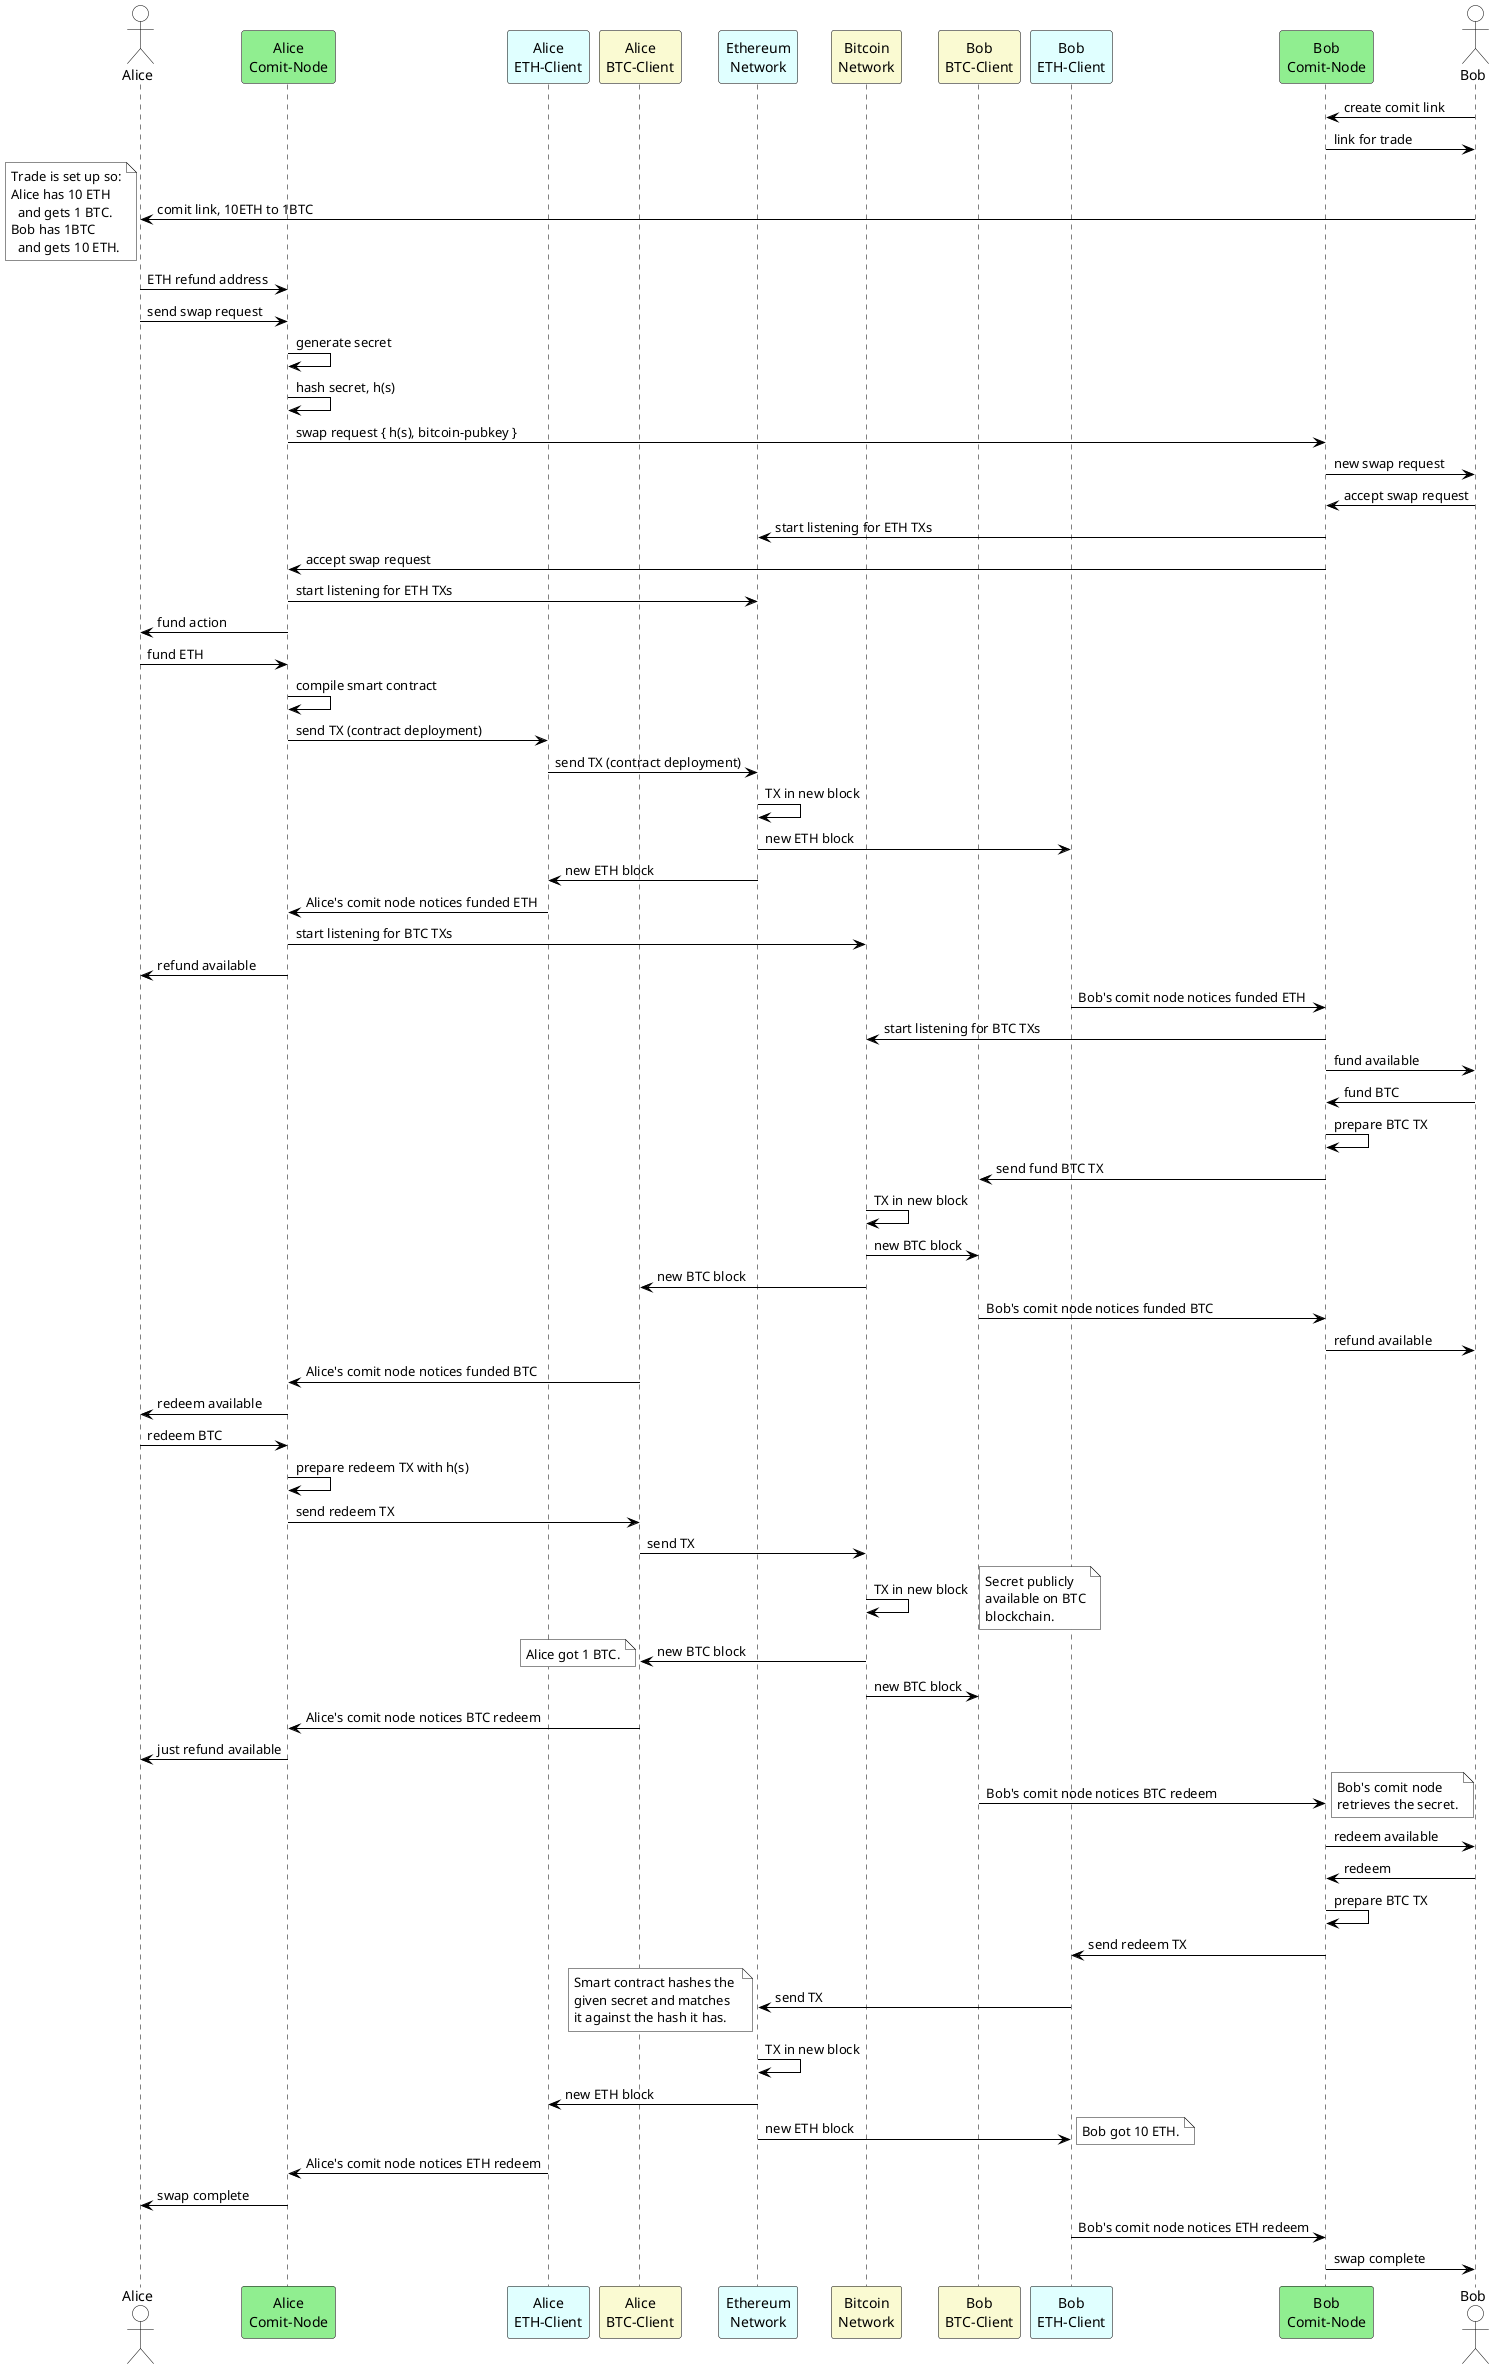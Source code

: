 ' DIAGRAM #########################################
' RFC003 atomic swap with Bitcoin and Ethereum
' #################################################
@startuml
' #################################################
' SETTINGS: color settings of diagram
' #################################################
skinparam sequence {
	BorderColor black
	ArrowColor black
	ActorBorderColor black
	LifeLineBorderColor black
	LifeLineBackgroundColor white
	
	ParticipantBorderColor black
	ParticipantBackgroundColor white
	ParticipantFontColor black
	
	ActorBackgroundColor white
	ActorFontColor black
}
' #################################################
' ACTORS
' #################################################
actor Alice
participant "Alice\nComit-Node" as AC #lightgreen
participant "Alice\nETH-Client" as AETH #lightcyan
participant "Alice\nBTC-Client" as ABTC #lightgoldenrodyellow
participant "Ethereum\nNetwork" as ETH #lightcyan
participant "Bitcoin\nNetwork" as BTC #lightgoldenrodyellow
participant "Bob\nBTC-Client" as BBTC #lightgoldenrodyellow
participant "Bob\nETH-Client" as BETH #lightcyan
participant "Bob\nComit-Node" as BC #lightgreen
actor Bob


' #################################################
' DIAGRAM
' #################################################
Bob->BC: create comit link
BC->Bob: link for trade
Bob->Alice: comit link, 10ETH to 1BTC
note left #white
	Trade is set up so:
	Alice has 10 ETH 
	  and gets 1 BTC.
	Bob has 1BTC 
	  and gets 10 ETH.
end note
Alice->AC: ETH refund address
Alice->AC: send swap request
AC->AC: generate secret
AC->AC: hash secret, h(s)
AC->BC: swap request { h(s), bitcoin-pubkey }
BC->Bob: new swap request
Bob->BC: accept swap request
BC->ETH: start listening for ETH TXs
BC->AC: accept swap request
AC->ETH: start listening for ETH TXs
AC->Alice: fund action
Alice->AC: fund ETH
AC->AC: compile smart contract
AC->AETH: send TX (contract deployment)
AETH->ETH: send TX (contract deployment)
ETH->ETH: TX in new block
ETH->BETH: new ETH block
ETH->AETH: new ETH block
AETH->AC: Alice's comit node notices funded ETH
AC->BTC: start listening for BTC TXs
AC->Alice: refund available
BETH->BC: Bob's comit node notices funded ETH
BC->BTC: start listening for BTC TXs
BC->Bob: fund available
Bob->BC: fund BTC
BC->BC: prepare BTC TX
BC->BBTC: send fund BTC TX
BTC->BTC: TX in new block
BTC->BBTC: new BTC block
BTC->ABTC: new BTC block
BBTC->BC: Bob's comit node notices funded BTC
BC->Bob: refund available
ABTC->AC: Alice's comit node notices funded BTC
AC->Alice: redeem available
Alice->AC: redeem BTC
AC->AC: prepare redeem TX with h(s)
AC->ABTC: send redeem TX
ABTC->BTC: send TX
BTC->BTC: TX in new block
note right #white
	Secret publicly
	available on BTC
	blockchain.
end note
BTC->ABTC: new BTC block
note left #white
	Alice got 1 BTC.
end note
BTC->BBTC: new BTC block
ABTC->AC: Alice's comit node notices BTC redeem
AC->Alice: just refund available
BBTC->BC: Bob's comit node notices BTC redeem
note right #white
	Bob's comit node
	retrieves the secret.
end note
BC->Bob: redeem available
Bob->BC: redeem
BC->BC: prepare BTC TX
BC->BETH: send redeem TX
BETH->ETH: send TX
note left #white
	Smart contract hashes the 
	given secret and matches
	it against the hash it has.
end note
ETH->ETH: TX in new block
ETH->AETH: new ETH block
ETH->BETH: new ETH block
note right #white
	Bob got 10 ETH.
end note
AETH->AC: Alice's comit node notices ETH redeem
AC->Alice: swap complete
BETH->BC: Bob's comit node notices ETH redeem
BC->Bob: swap complete

@enduml